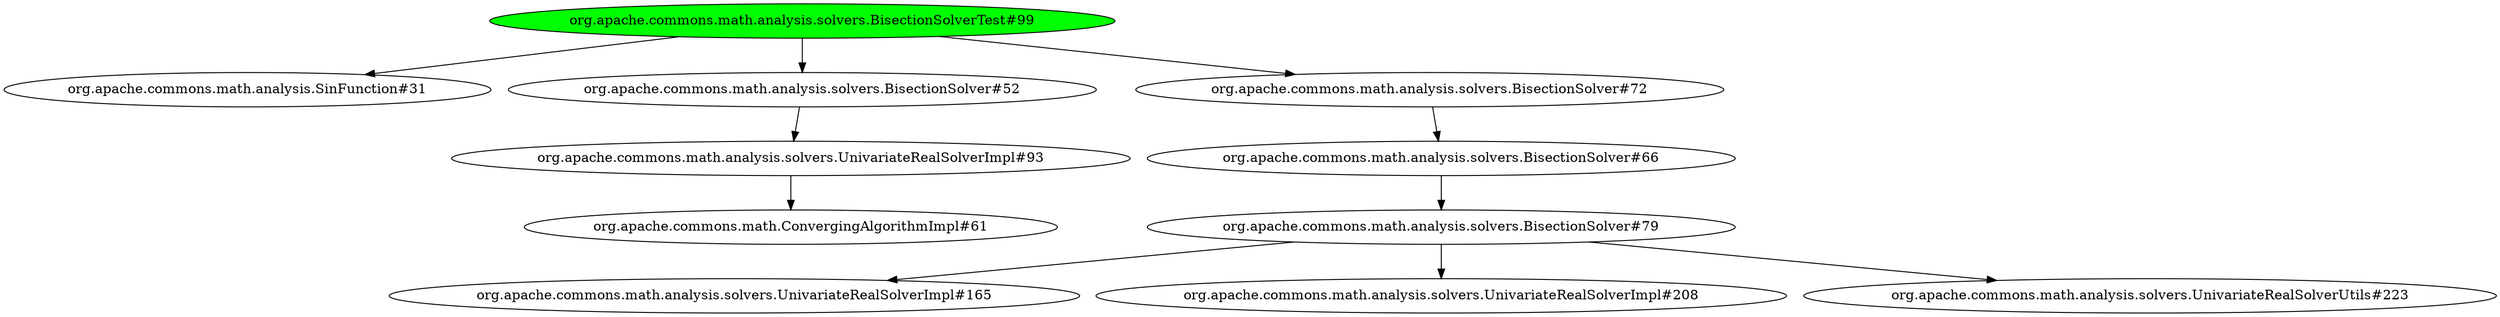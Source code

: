 digraph "cg/org.apache.commons.math.analysis.solvers.BisectionSolverTest#99"
{
	"org.apache.commons.math.analysis.solvers.BisectionSolverTest#99" [style=filled,fillcolor=green];
	"org.apache.commons.math.analysis.solvers.BisectionSolverTest#99" -> "org.apache.commons.math.analysis.SinFunction#31";
	"org.apache.commons.math.analysis.solvers.BisectionSolverTest#99" -> "org.apache.commons.math.analysis.solvers.BisectionSolver#52";
	"org.apache.commons.math.analysis.solvers.BisectionSolver#52" -> "org.apache.commons.math.analysis.solvers.UnivariateRealSolverImpl#93";
	"org.apache.commons.math.analysis.solvers.UnivariateRealSolverImpl#93" -> "org.apache.commons.math.ConvergingAlgorithmImpl#61";
	"org.apache.commons.math.analysis.solvers.BisectionSolverTest#99" -> "org.apache.commons.math.analysis.solvers.BisectionSolver#72";
	"org.apache.commons.math.analysis.solvers.BisectionSolver#72" -> "org.apache.commons.math.analysis.solvers.BisectionSolver#66";
	"org.apache.commons.math.analysis.solvers.BisectionSolver#66" -> "org.apache.commons.math.analysis.solvers.BisectionSolver#79";
	"org.apache.commons.math.analysis.solvers.BisectionSolver#79" -> "org.apache.commons.math.analysis.solvers.UnivariateRealSolverImpl#165";
	"org.apache.commons.math.analysis.solvers.BisectionSolver#79" -> "org.apache.commons.math.analysis.solvers.UnivariateRealSolverImpl#208";
	"org.apache.commons.math.analysis.solvers.BisectionSolver#79" -> "org.apache.commons.math.analysis.solvers.UnivariateRealSolverUtils#223";
}
